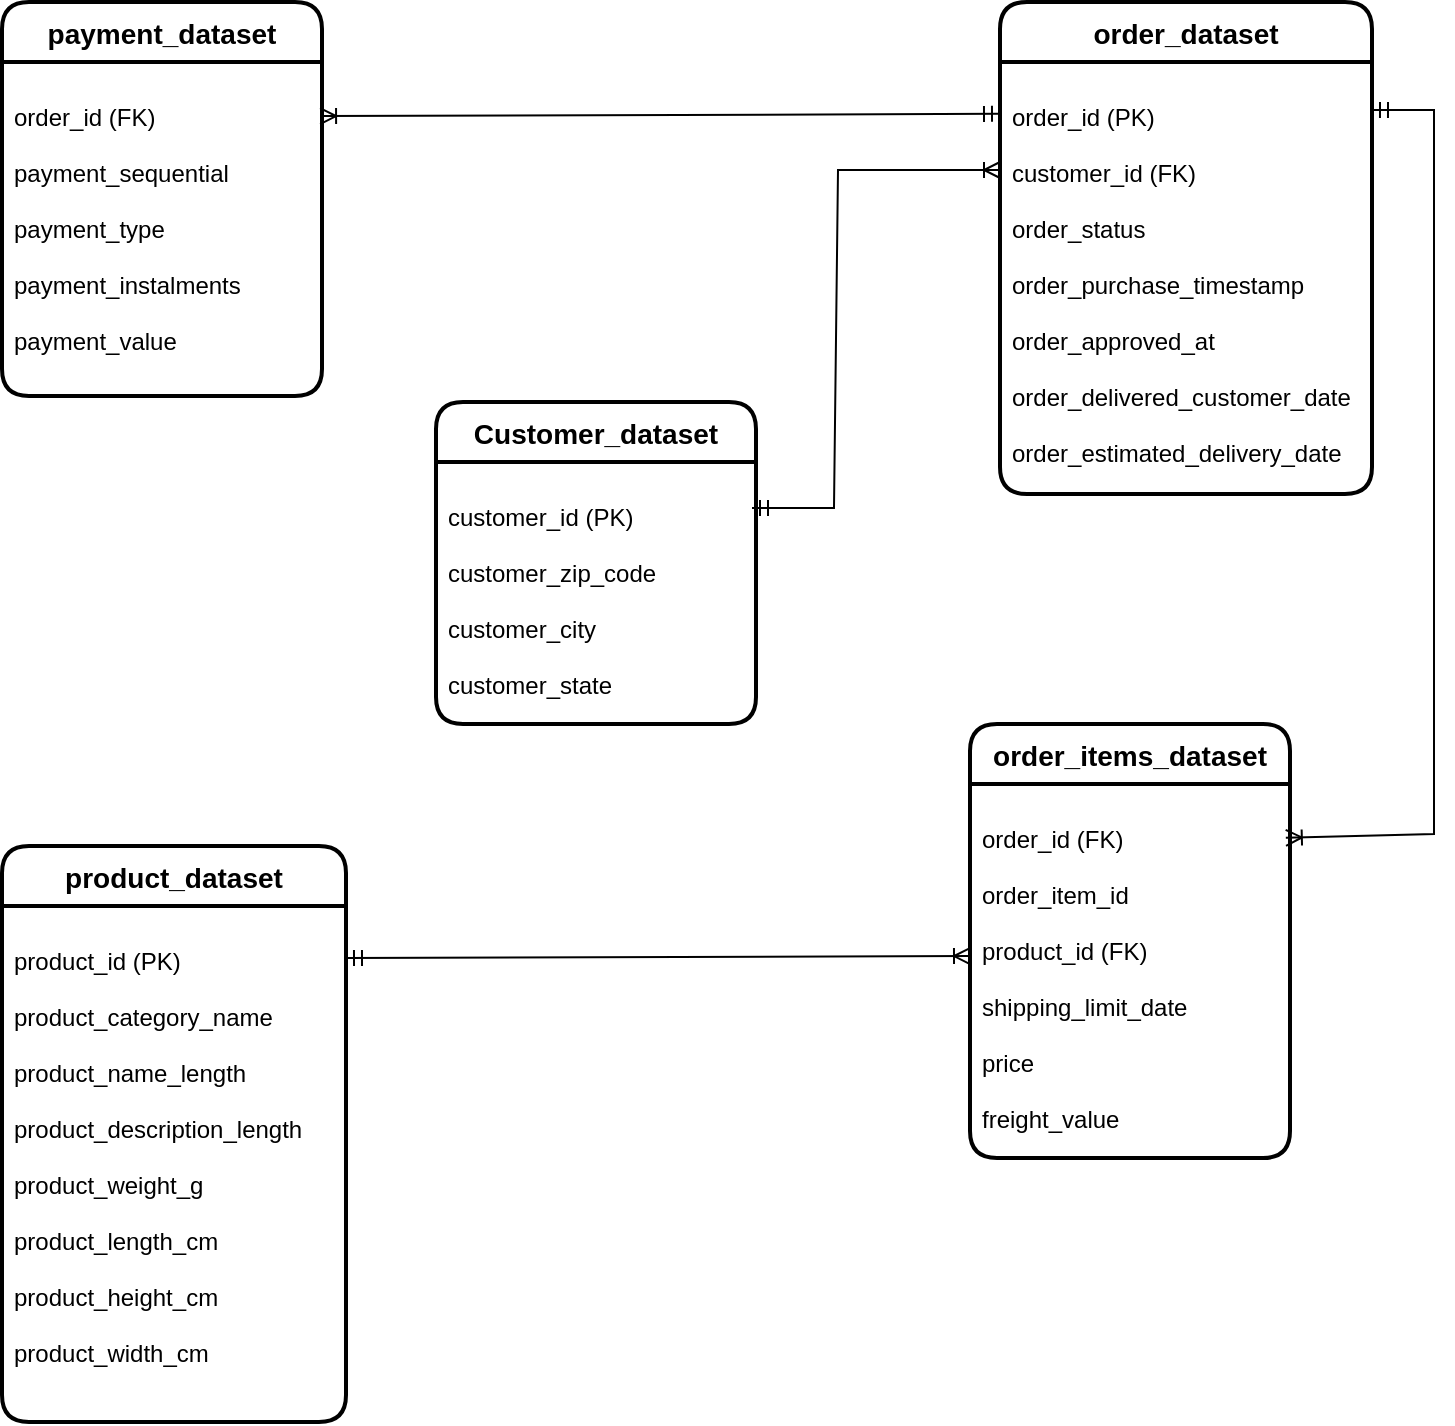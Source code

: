 <mxfile version="20.8.3"><diagram id="wbB0vzZ6_A55Wv0-bBbX" name="Page-1"><mxGraphModel dx="1184" dy="644" grid="0" gridSize="10" guides="1" tooltips="1" connect="1" arrows="1" fold="1" page="1" pageScale="1" pageWidth="827" pageHeight="1169" math="0" shadow="0"><root><mxCell id="0"/><mxCell id="1" parent="0"/><mxCell id="dimfG-U8W2-uf1TeWqRz-5" value="Customer_dataset" style="swimlane;childLayout=stackLayout;horizontal=1;startSize=30;horizontalStack=0;rounded=1;fontSize=14;fontStyle=1;strokeWidth=2;resizeParent=0;resizeLast=1;shadow=0;dashed=0;align=center;" vertex="1" parent="1"><mxGeometry x="273" y="386" width="160" height="161" as="geometry"/></mxCell><mxCell id="dimfG-U8W2-uf1TeWqRz-6" value="&#10;customer_id (PK)&#10;&#10;customer_zip_code&#10;&#10;customer_city&#10;&#10;customer_state" style="align=left;strokeColor=none;fillColor=none;spacingLeft=4;fontSize=12;verticalAlign=top;resizable=0;rotatable=0;part=1;" vertex="1" parent="dimfG-U8W2-uf1TeWqRz-5"><mxGeometry y="30" width="160" height="131" as="geometry"/></mxCell><mxCell id="dimfG-U8W2-uf1TeWqRz-9" value="payment_dataset" style="swimlane;childLayout=stackLayout;horizontal=1;startSize=30;horizontalStack=0;rounded=1;fontSize=14;fontStyle=1;strokeWidth=2;resizeParent=0;resizeLast=1;shadow=0;dashed=0;align=center;" vertex="1" parent="1"><mxGeometry x="56" y="186" width="160" height="197" as="geometry"/></mxCell><mxCell id="dimfG-U8W2-uf1TeWqRz-10" value="&#10;order_id (FK)&#10;&#10;payment_sequential&#10;&#10;payment_type&#10;&#10;payment_instalments&#10;&#10;payment_value" style="align=left;strokeColor=none;fillColor=none;spacingLeft=4;fontSize=12;verticalAlign=top;resizable=0;rotatable=0;part=1;" vertex="1" parent="dimfG-U8W2-uf1TeWqRz-9"><mxGeometry y="30" width="160" height="167" as="geometry"/></mxCell><mxCell id="dimfG-U8W2-uf1TeWqRz-12" value="order_dataset" style="swimlane;childLayout=stackLayout;horizontal=1;startSize=30;horizontalStack=0;rounded=1;fontSize=14;fontStyle=1;strokeWidth=2;resizeParent=0;resizeLast=1;shadow=0;dashed=0;align=center;" vertex="1" parent="1"><mxGeometry x="555" y="186" width="186" height="246" as="geometry"/></mxCell><mxCell id="dimfG-U8W2-uf1TeWqRz-13" value="&#10;order_id (PK)&#10;&#10;customer_id (FK)&#10;&#10;order_status&#10;&#10;order_purchase_timestamp&#10;&#10;order_approved_at&#10;&#10;order_delivered_customer_date&#10;&#10;order_estimated_delivery_date" style="align=left;strokeColor=none;fillColor=none;spacingLeft=4;fontSize=12;verticalAlign=top;resizable=0;rotatable=0;part=1;" vertex="1" parent="dimfG-U8W2-uf1TeWqRz-12"><mxGeometry y="30" width="186" height="216" as="geometry"/></mxCell><mxCell id="dimfG-U8W2-uf1TeWqRz-14" value="order_items_dataset" style="swimlane;childLayout=stackLayout;horizontal=1;startSize=30;horizontalStack=0;rounded=1;fontSize=14;fontStyle=1;strokeWidth=2;resizeParent=0;resizeLast=1;shadow=0;dashed=0;align=center;" vertex="1" parent="1"><mxGeometry x="540" y="547" width="160" height="217" as="geometry"/></mxCell><mxCell id="dimfG-U8W2-uf1TeWqRz-15" value="&#10;order_id (FK)&#10;&#10;order_item_id &#10;&#10;product_id (FK)&#10;&#10;shipping_limit_date&#10;&#10;price&#10;&#10;freight_value" style="align=left;strokeColor=none;fillColor=none;spacingLeft=4;fontSize=12;verticalAlign=top;resizable=0;rotatable=0;part=1;" vertex="1" parent="dimfG-U8W2-uf1TeWqRz-14"><mxGeometry y="30" width="160" height="187" as="geometry"/></mxCell><mxCell id="dimfG-U8W2-uf1TeWqRz-17" value="product_dataset" style="swimlane;childLayout=stackLayout;horizontal=1;startSize=30;horizontalStack=0;rounded=1;fontSize=14;fontStyle=1;strokeWidth=2;resizeParent=0;resizeLast=1;shadow=0;dashed=0;align=center;" vertex="1" parent="1"><mxGeometry x="56" y="608" width="172" height="288" as="geometry"/></mxCell><mxCell id="dimfG-U8W2-uf1TeWqRz-18" value="&#10;product_id (PK)&#10;&#10;product_category_name&#10;&#10;product_name_length&#10;&#10;product_description_length&#10;&#10;product_weight_g&#10;&#10;product_length_cm&#10;&#10;product_height_cm&#10;&#10;product_width_cm" style="align=left;strokeColor=none;fillColor=none;spacingLeft=4;fontSize=12;verticalAlign=top;resizable=0;rotatable=0;part=1;" vertex="1" parent="dimfG-U8W2-uf1TeWqRz-17"><mxGeometry y="30" width="172" height="258" as="geometry"/></mxCell><mxCell id="dimfG-U8W2-uf1TeWqRz-21" value="" style="fontSize=12;html=1;endArrow=ERoneToMany;startArrow=ERmandOne;rounded=0;entryX=0;entryY=0.25;entryDx=0;entryDy=0;" edge="1" parent="1" target="dimfG-U8W2-uf1TeWqRz-13"><mxGeometry width="100" height="100" relative="1" as="geometry"><mxPoint x="431" y="439" as="sourcePoint"/><mxPoint x="369" y="167" as="targetPoint"/><Array as="points"><mxPoint x="472" y="439"/><mxPoint x="474" y="270"/></Array></mxGeometry></mxCell><mxCell id="dimfG-U8W2-uf1TeWqRz-23" value="" style="fontSize=12;html=1;endArrow=ERoneToMany;startArrow=ERmandOne;rounded=0;entryX=0.994;entryY=0.162;entryDx=0;entryDy=0;entryPerimeter=0;exitX=0;exitY=0.12;exitDx=0;exitDy=0;exitPerimeter=0;" edge="1" parent="1" source="dimfG-U8W2-uf1TeWqRz-13" target="dimfG-U8W2-uf1TeWqRz-10"><mxGeometry width="100" height="100" relative="1" as="geometry"><mxPoint x="348" y="297" as="sourcePoint"/><mxPoint x="465" y="197" as="targetPoint"/></mxGeometry></mxCell><mxCell id="dimfG-U8W2-uf1TeWqRz-27" value="" style="fontSize=12;html=1;endArrow=ERoneToMany;startArrow=ERmandOne;rounded=0;exitX=1;exitY=0.111;exitDx=0;exitDy=0;exitPerimeter=0;entryX=0.987;entryY=0.144;entryDx=0;entryDy=0;entryPerimeter=0;" edge="1" parent="1" source="dimfG-U8W2-uf1TeWqRz-13" target="dimfG-U8W2-uf1TeWqRz-15"><mxGeometry width="100" height="100" relative="1" as="geometry"><mxPoint x="740" y="237" as="sourcePoint"/><mxPoint x="840" y="137" as="targetPoint"/><Array as="points"><mxPoint x="772" y="240"/><mxPoint x="772" y="602"/></Array></mxGeometry></mxCell><mxCell id="dimfG-U8W2-uf1TeWqRz-28" value="" style="fontSize=12;html=1;endArrow=ERoneToMany;startArrow=ERmandOne;rounded=0;exitX=1;exitY=0.101;exitDx=0;exitDy=0;exitPerimeter=0;entryX=0;entryY=0.46;entryDx=0;entryDy=0;entryPerimeter=0;" edge="1" parent="1" source="dimfG-U8W2-uf1TeWqRz-18" target="dimfG-U8W2-uf1TeWqRz-15"><mxGeometry width="100" height="100" relative="1" as="geometry"><mxPoint x="295" y="667" as="sourcePoint"/><mxPoint x="530" y="587" as="targetPoint"/></mxGeometry></mxCell></root></mxGraphModel></diagram></mxfile>